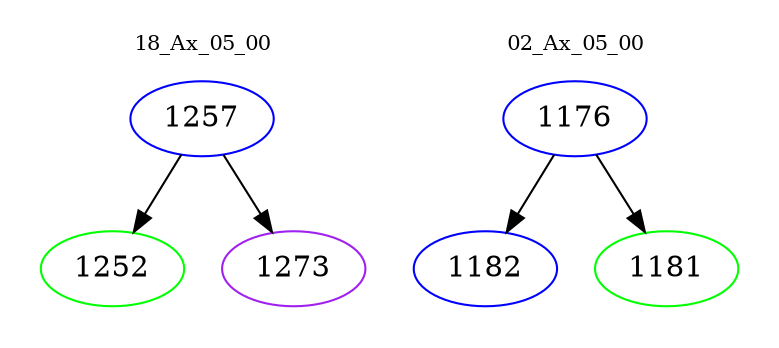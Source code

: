 digraph{
subgraph cluster_0 {
color = white
label = "18_Ax_05_00";
fontsize=10;
T0_1257 [label="1257", color="blue"]
T0_1257 -> T0_1252 [color="black"]
T0_1252 [label="1252", color="green"]
T0_1257 -> T0_1273 [color="black"]
T0_1273 [label="1273", color="purple"]
}
subgraph cluster_1 {
color = white
label = "02_Ax_05_00";
fontsize=10;
T1_1176 [label="1176", color="blue"]
T1_1176 -> T1_1182 [color="black"]
T1_1182 [label="1182", color="blue"]
T1_1176 -> T1_1181 [color="black"]
T1_1181 [label="1181", color="green"]
}
}
